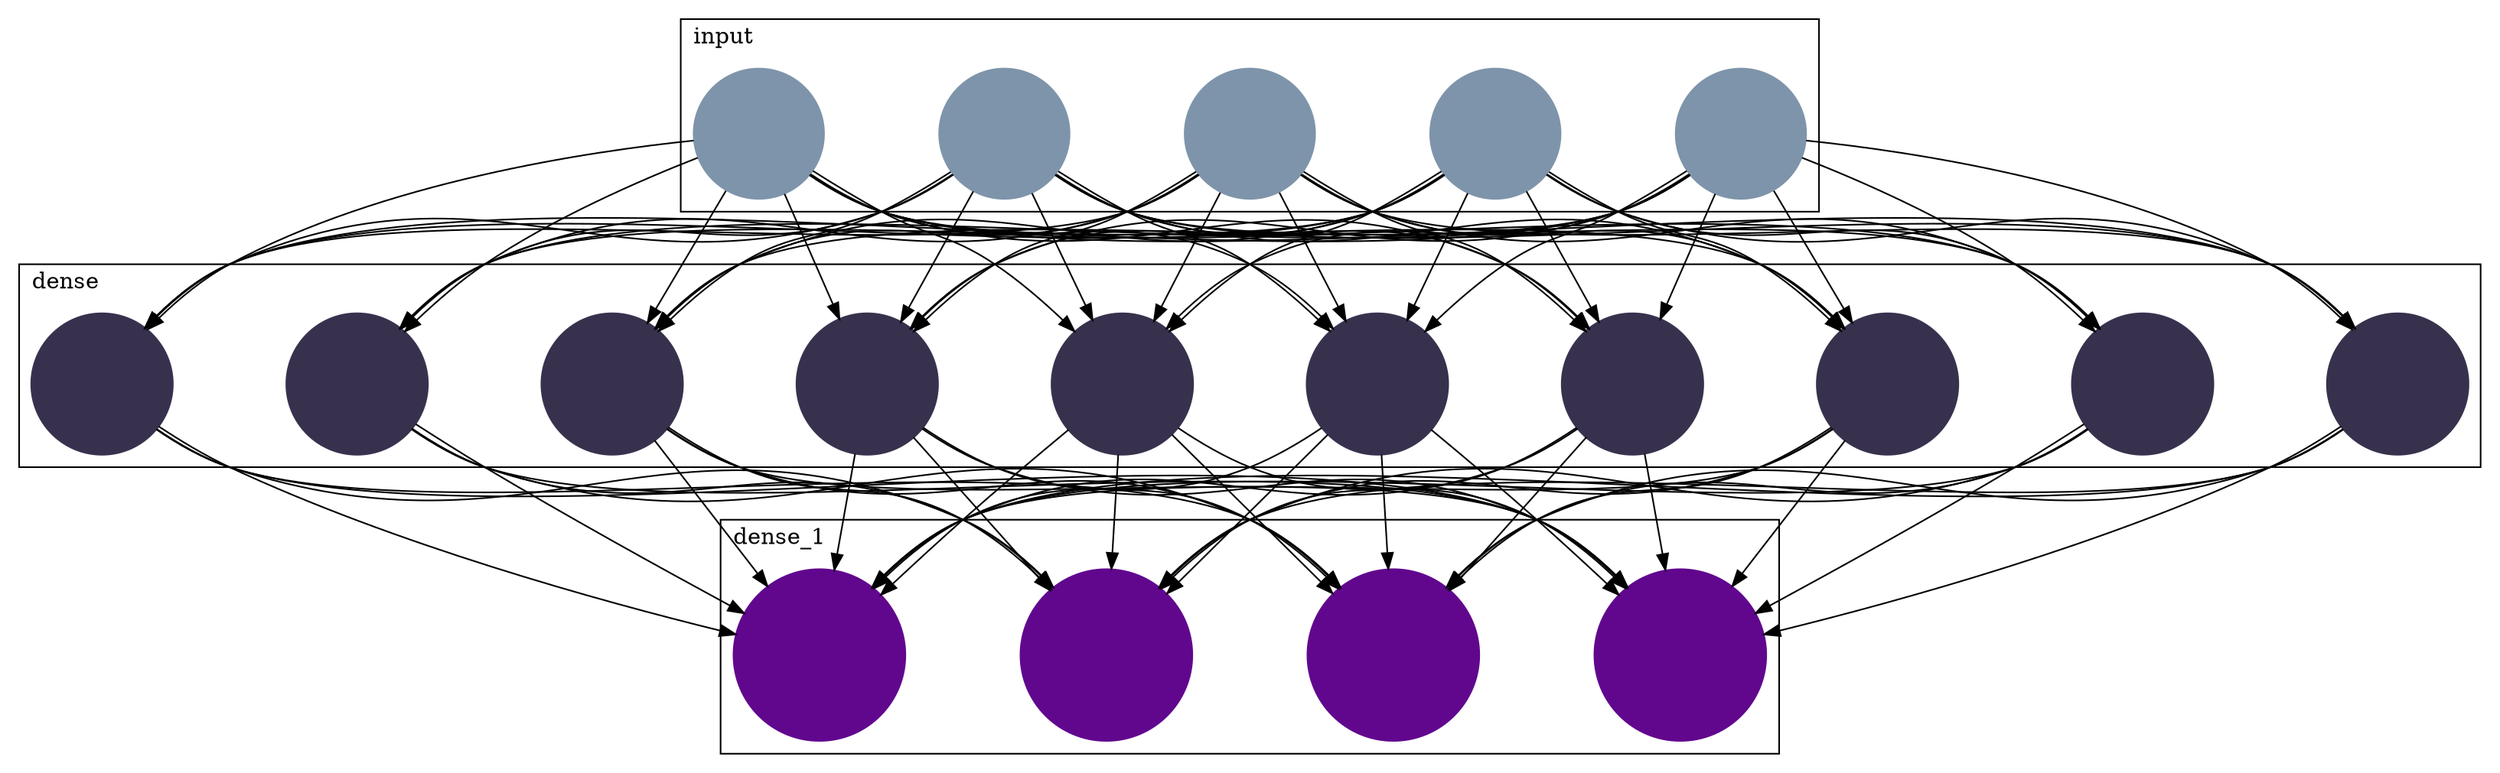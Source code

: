 digraph SimpleNN {
	graph [nodesep=1 ranksep=1 splines=true]
	node [shape=circle]
	subgraph cluster_0 {
		node [color="#7e94aa" fontcolor="#7e94aa" style=filled]
		height=5 label=input labeljust=l rank=same width=10
		input0
		input1
		input2
		input3
		input4
	}
	subgraph cluster_1 {
		node [color="#38314e" fontcolor="#38314e" style=filled]
		height=5 label=dense labeljust=l rank=same width=10
		dense0
		dense1
		dense2
		dense3
		dense4
		dense5
		dense6
		dense7
		dense8
		dense9
	}
	subgraph cluster_2 {
		node [color="#61078e" fontcolor="#61078e" style=filled]
		height=5 label=dense_1 labeljust=l rank=same width=10
		dense_10
		dense_11
		dense_12
		dense_13
	}
	input0 -> dense0
	input0 -> dense1
	input0 -> dense2
	input0 -> dense3
	input0 -> dense4
	input0 -> dense5
	input0 -> dense6
	input0 -> dense7
	input0 -> dense8
	input0 -> dense9
	input1 -> dense0
	input1 -> dense1
	input1 -> dense2
	input1 -> dense3
	input1 -> dense4
	input1 -> dense5
	input1 -> dense6
	input1 -> dense7
	input1 -> dense8
	input1 -> dense9
	input2 -> dense0
	input2 -> dense1
	input2 -> dense2
	input2 -> dense3
	input2 -> dense4
	input2 -> dense5
	input2 -> dense6
	input2 -> dense7
	input2 -> dense8
	input2 -> dense9
	input3 -> dense0
	input3 -> dense1
	input3 -> dense2
	input3 -> dense3
	input3 -> dense4
	input3 -> dense5
	input3 -> dense6
	input3 -> dense7
	input3 -> dense8
	input3 -> dense9
	input4 -> dense0
	input4 -> dense1
	input4 -> dense2
	input4 -> dense3
	input4 -> dense4
	input4 -> dense5
	input4 -> dense6
	input4 -> dense7
	input4 -> dense8
	input4 -> dense9
	dense0 -> dense_10
	dense0 -> dense_11
	dense0 -> dense_12
	dense0 -> dense_13
	dense1 -> dense_10
	dense1 -> dense_11
	dense1 -> dense_12
	dense1 -> dense_13
	dense2 -> dense_10
	dense2 -> dense_11
	dense2 -> dense_12
	dense2 -> dense_13
	dense3 -> dense_10
	dense3 -> dense_11
	dense3 -> dense_12
	dense3 -> dense_13
	dense4 -> dense_10
	dense4 -> dense_11
	dense4 -> dense_12
	dense4 -> dense_13
	dense5 -> dense_10
	dense5 -> dense_11
	dense5 -> dense_12
	dense5 -> dense_13
	dense6 -> dense_10
	dense6 -> dense_11
	dense6 -> dense_12
	dense6 -> dense_13
	dense7 -> dense_10
	dense7 -> dense_11
	dense7 -> dense_12
	dense7 -> dense_13
	dense8 -> dense_10
	dense8 -> dense_11
	dense8 -> dense_12
	dense8 -> dense_13
	dense9 -> dense_10
	dense9 -> dense_11
	dense9 -> dense_12
	dense9 -> dense_13
}
